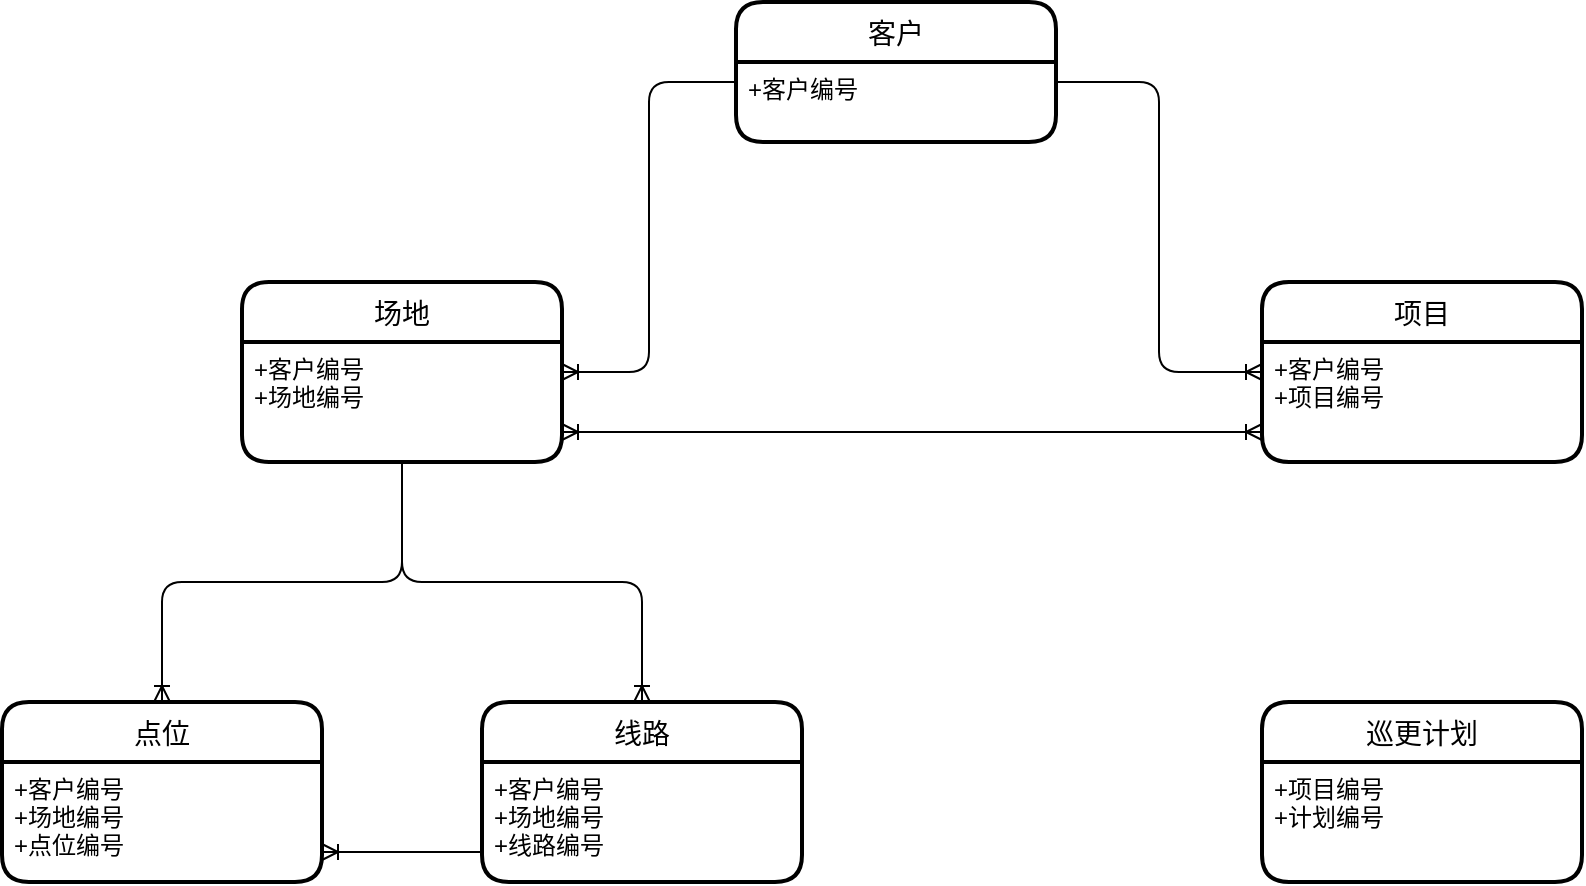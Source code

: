 <mxfile version="14.0.3" type="github">
  <diagram id="wxsQoiZZfkCuwuspmRnZ" name="Page-1">
    <mxGraphModel dx="2249" dy="794" grid="1" gridSize="10" guides="1" tooltips="1" connect="1" arrows="1" fold="1" page="1" pageScale="1" pageWidth="827" pageHeight="1169" math="0" shadow="0">
      <root>
        <mxCell id="0" />
        <mxCell id="1" parent="0" />
        <mxCell id="8w0EfVHlun1V6sll65li-1" value="客户" style="swimlane;childLayout=stackLayout;horizontal=1;startSize=30;horizontalStack=0;rounded=1;fontSize=14;fontStyle=0;strokeWidth=2;resizeParent=0;resizeLast=1;shadow=0;dashed=0;align=center;" vertex="1" parent="1">
          <mxGeometry x="87" y="10" width="160" height="70" as="geometry" />
        </mxCell>
        <mxCell id="8w0EfVHlun1V6sll65li-2" value="+客户编号&#xa;" style="align=left;strokeColor=none;fillColor=none;spacingLeft=4;fontSize=12;verticalAlign=top;resizable=0;rotatable=0;part=1;" vertex="1" parent="8w0EfVHlun1V6sll65li-1">
          <mxGeometry y="30" width="160" height="40" as="geometry" />
        </mxCell>
        <mxCell id="8w0EfVHlun1V6sll65li-3" value="场地" style="swimlane;childLayout=stackLayout;horizontal=1;startSize=30;horizontalStack=0;rounded=1;fontSize=14;fontStyle=0;strokeWidth=2;resizeParent=0;resizeLast=1;shadow=0;dashed=0;align=center;" vertex="1" parent="1">
          <mxGeometry x="-160" y="150" width="160" height="90" as="geometry" />
        </mxCell>
        <mxCell id="8w0EfVHlun1V6sll65li-4" value="+客户编号&#xa;+场地编号" style="align=left;strokeColor=none;fillColor=none;spacingLeft=4;fontSize=12;verticalAlign=top;resizable=0;rotatable=0;part=1;" vertex="1" parent="8w0EfVHlun1V6sll65li-3">
          <mxGeometry y="30" width="160" height="60" as="geometry" />
        </mxCell>
        <mxCell id="8w0EfVHlun1V6sll65li-11" value="点位" style="swimlane;childLayout=stackLayout;horizontal=1;startSize=30;horizontalStack=0;rounded=1;fontSize=14;fontStyle=0;strokeWidth=2;resizeParent=0;resizeLast=1;shadow=0;dashed=0;align=center;" vertex="1" parent="1">
          <mxGeometry x="-280" y="360" width="160" height="90" as="geometry" />
        </mxCell>
        <mxCell id="8w0EfVHlun1V6sll65li-12" value="+客户编号&#xa;+场地编号&#xa;+点位编号" style="align=left;strokeColor=none;fillColor=none;spacingLeft=4;fontSize=12;verticalAlign=top;resizable=0;rotatable=0;part=1;" vertex="1" parent="8w0EfVHlun1V6sll65li-11">
          <mxGeometry y="30" width="160" height="60" as="geometry" />
        </mxCell>
        <mxCell id="8w0EfVHlun1V6sll65li-13" value="线路" style="swimlane;childLayout=stackLayout;horizontal=1;startSize=30;horizontalStack=0;rounded=1;fontSize=14;fontStyle=0;strokeWidth=2;resizeParent=0;resizeLast=1;shadow=0;dashed=0;align=center;" vertex="1" parent="1">
          <mxGeometry x="-40" y="360" width="160" height="90" as="geometry" />
        </mxCell>
        <mxCell id="8w0EfVHlun1V6sll65li-14" value="+客户编号&#xa;+场地编号&#xa;+线路编号" style="align=left;strokeColor=none;fillColor=none;spacingLeft=4;fontSize=12;verticalAlign=top;resizable=0;rotatable=0;part=1;" vertex="1" parent="8w0EfVHlun1V6sll65li-13">
          <mxGeometry y="30" width="160" height="60" as="geometry" />
        </mxCell>
        <mxCell id="8w0EfVHlun1V6sll65li-15" value="项目" style="swimlane;childLayout=stackLayout;horizontal=1;startSize=30;horizontalStack=0;rounded=1;fontSize=14;fontStyle=0;strokeWidth=2;resizeParent=0;resizeLast=1;shadow=0;dashed=0;align=center;" vertex="1" parent="1">
          <mxGeometry x="350" y="150" width="160" height="90" as="geometry" />
        </mxCell>
        <mxCell id="8w0EfVHlun1V6sll65li-16" value="+客户编号&#xa;+项目编号" style="align=left;strokeColor=none;fillColor=none;spacingLeft=4;fontSize=12;verticalAlign=top;resizable=0;rotatable=0;part=1;" vertex="1" parent="8w0EfVHlun1V6sll65li-15">
          <mxGeometry y="30" width="160" height="60" as="geometry" />
        </mxCell>
        <mxCell id="8w0EfVHlun1V6sll65li-18" value="巡更计划" style="swimlane;childLayout=stackLayout;horizontal=1;startSize=30;horizontalStack=0;rounded=1;fontSize=14;fontStyle=0;strokeWidth=2;resizeParent=0;resizeLast=1;shadow=0;dashed=0;align=center;" vertex="1" parent="1">
          <mxGeometry x="350" y="360" width="160" height="90" as="geometry" />
        </mxCell>
        <mxCell id="8w0EfVHlun1V6sll65li-19" value="+项目编号&#xa;+计划编号" style="align=left;strokeColor=none;fillColor=none;spacingLeft=4;fontSize=12;verticalAlign=top;resizable=0;rotatable=0;part=1;" vertex="1" parent="8w0EfVHlun1V6sll65li-18">
          <mxGeometry y="30" width="160" height="60" as="geometry" />
        </mxCell>
        <mxCell id="8w0EfVHlun1V6sll65li-23" value="" style="edgeStyle=orthogonalEdgeStyle;fontSize=12;html=1;endArrow=ERoneToMany;rounded=1;entryX=1;entryY=0.25;entryDx=0;entryDy=0;exitX=0;exitY=0.25;exitDx=0;exitDy=0;" edge="1" parent="1" source="8w0EfVHlun1V6sll65li-2" target="8w0EfVHlun1V6sll65li-4">
          <mxGeometry width="100" height="100" relative="1" as="geometry">
            <mxPoint x="50" y="50" as="sourcePoint" />
            <mxPoint x="-200" y="190" as="targetPoint" />
          </mxGeometry>
        </mxCell>
        <mxCell id="8w0EfVHlun1V6sll65li-24" value="" style="edgeStyle=orthogonalEdgeStyle;fontSize=12;html=1;endArrow=ERoneToMany;rounded=1;exitX=1;exitY=0.25;exitDx=0;exitDy=0;entryX=0;entryY=0.25;entryDx=0;entryDy=0;" edge="1" parent="1" source="8w0EfVHlun1V6sll65li-2" target="8w0EfVHlun1V6sll65li-16">
          <mxGeometry width="100" height="100" relative="1" as="geometry">
            <mxPoint x="150" y="60" as="sourcePoint" />
            <mxPoint x="210" y="200" as="targetPoint" />
          </mxGeometry>
        </mxCell>
        <mxCell id="8w0EfVHlun1V6sll65li-25" style="edgeStyle=orthogonalEdgeStyle;rounded=1;orthogonalLoop=1;jettySize=auto;html=1;entryX=1;entryY=0.75;entryDx=0;entryDy=0;strokeColor=#000000;endArrow=ERoneToMany;endFill=0;startArrow=ERoneToMany;startFill=0;" edge="1" parent="1" source="8w0EfVHlun1V6sll65li-16" target="8w0EfVHlun1V6sll65li-4">
          <mxGeometry relative="1" as="geometry">
            <Array as="points">
              <mxPoint x="270" y="225" />
              <mxPoint x="270" y="225" />
            </Array>
          </mxGeometry>
        </mxCell>
        <mxCell id="8w0EfVHlun1V6sll65li-28" style="edgeStyle=orthogonalEdgeStyle;rounded=1;orthogonalLoop=1;jettySize=auto;html=1;exitX=0;exitY=0.75;exitDx=0;exitDy=0;entryX=1;entryY=0.75;entryDx=0;entryDy=0;startArrow=none;startFill=0;endArrow=ERoneToMany;endFill=0;strokeColor=#000000;" edge="1" parent="1" source="8w0EfVHlun1V6sll65li-14" target="8w0EfVHlun1V6sll65li-12">
          <mxGeometry relative="1" as="geometry" />
        </mxCell>
        <mxCell id="8w0EfVHlun1V6sll65li-29" style="edgeStyle=orthogonalEdgeStyle;rounded=1;orthogonalLoop=1;jettySize=auto;html=1;entryX=0.5;entryY=0;entryDx=0;entryDy=0;startArrow=none;startFill=0;endArrow=ERoneToMany;endFill=0;strokeColor=#000000;" edge="1" parent="1" source="8w0EfVHlun1V6sll65li-4" target="8w0EfVHlun1V6sll65li-11">
          <mxGeometry relative="1" as="geometry" />
        </mxCell>
        <mxCell id="8w0EfVHlun1V6sll65li-30" style="edgeStyle=orthogonalEdgeStyle;rounded=1;orthogonalLoop=1;jettySize=auto;html=1;startArrow=none;startFill=0;endArrow=ERoneToMany;endFill=0;strokeColor=#000000;" edge="1" parent="1" source="8w0EfVHlun1V6sll65li-4" target="8w0EfVHlun1V6sll65li-13">
          <mxGeometry relative="1" as="geometry" />
        </mxCell>
      </root>
    </mxGraphModel>
  </diagram>
</mxfile>
